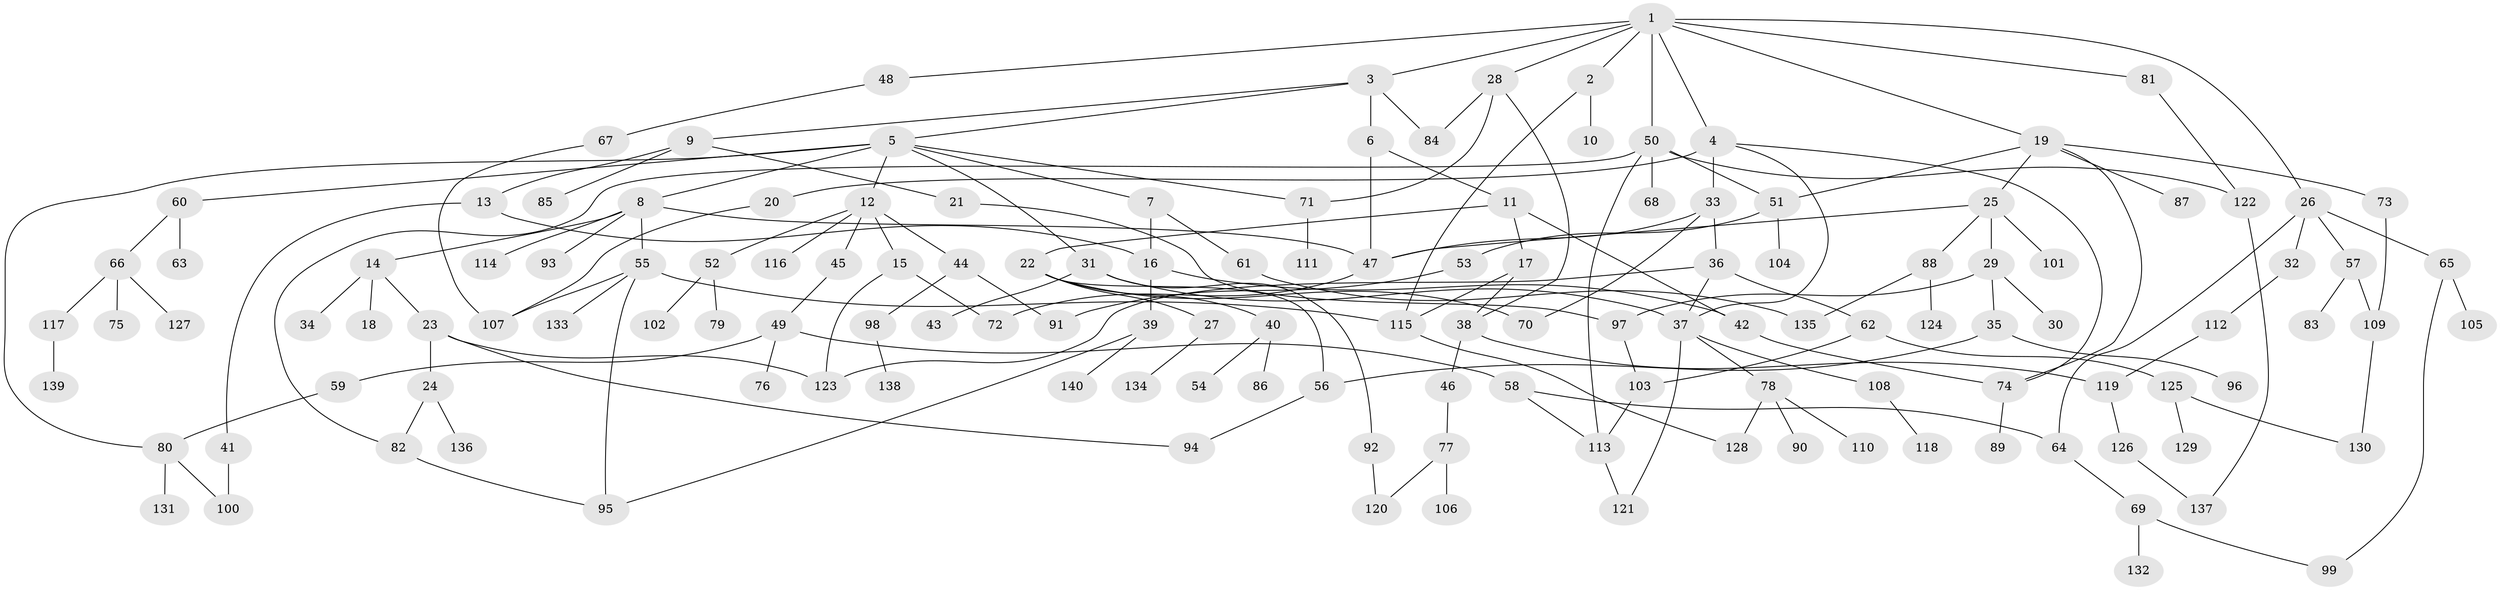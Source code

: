 // coarse degree distribution, {9: 0.023809523809523808, 5: 0.10714285714285714, 8: 0.023809523809523808, 3: 0.25, 7: 0.023809523809523808, 4: 0.05952380952380952, 1: 0.2619047619047619, 6: 0.03571428571428571, 2: 0.21428571428571427}
// Generated by graph-tools (version 1.1) at 2025/16/03/04/25 18:16:52]
// undirected, 140 vertices, 183 edges
graph export_dot {
graph [start="1"]
  node [color=gray90,style=filled];
  1;
  2;
  3;
  4;
  5;
  6;
  7;
  8;
  9;
  10;
  11;
  12;
  13;
  14;
  15;
  16;
  17;
  18;
  19;
  20;
  21;
  22;
  23;
  24;
  25;
  26;
  27;
  28;
  29;
  30;
  31;
  32;
  33;
  34;
  35;
  36;
  37;
  38;
  39;
  40;
  41;
  42;
  43;
  44;
  45;
  46;
  47;
  48;
  49;
  50;
  51;
  52;
  53;
  54;
  55;
  56;
  57;
  58;
  59;
  60;
  61;
  62;
  63;
  64;
  65;
  66;
  67;
  68;
  69;
  70;
  71;
  72;
  73;
  74;
  75;
  76;
  77;
  78;
  79;
  80;
  81;
  82;
  83;
  84;
  85;
  86;
  87;
  88;
  89;
  90;
  91;
  92;
  93;
  94;
  95;
  96;
  97;
  98;
  99;
  100;
  101;
  102;
  103;
  104;
  105;
  106;
  107;
  108;
  109;
  110;
  111;
  112;
  113;
  114;
  115;
  116;
  117;
  118;
  119;
  120;
  121;
  122;
  123;
  124;
  125;
  126;
  127;
  128;
  129;
  130;
  131;
  132;
  133;
  134;
  135;
  136;
  137;
  138;
  139;
  140;
  1 -- 2;
  1 -- 3;
  1 -- 4;
  1 -- 19;
  1 -- 26;
  1 -- 28;
  1 -- 48;
  1 -- 50;
  1 -- 81;
  2 -- 10;
  2 -- 115;
  3 -- 5;
  3 -- 6;
  3 -- 9;
  3 -- 84;
  4 -- 20;
  4 -- 33;
  4 -- 37;
  4 -- 74;
  5 -- 7;
  5 -- 8;
  5 -- 12;
  5 -- 31;
  5 -- 60;
  5 -- 71;
  5 -- 80;
  6 -- 11;
  6 -- 47;
  7 -- 61;
  7 -- 16;
  8 -- 14;
  8 -- 55;
  8 -- 93;
  8 -- 114;
  8 -- 47;
  9 -- 13;
  9 -- 21;
  9 -- 85;
  11 -- 17;
  11 -- 22;
  11 -- 42;
  12 -- 15;
  12 -- 44;
  12 -- 45;
  12 -- 52;
  12 -- 116;
  13 -- 16;
  13 -- 41;
  14 -- 18;
  14 -- 23;
  14 -- 34;
  15 -- 72;
  15 -- 123;
  16 -- 39;
  16 -- 42;
  17 -- 115;
  17 -- 38;
  19 -- 25;
  19 -- 73;
  19 -- 74;
  19 -- 87;
  19 -- 51;
  20 -- 107;
  21 -- 97;
  22 -- 27;
  22 -- 40;
  22 -- 56;
  22 -- 70;
  23 -- 24;
  23 -- 94;
  23 -- 123;
  24 -- 82;
  24 -- 136;
  25 -- 29;
  25 -- 88;
  25 -- 101;
  25 -- 47;
  26 -- 32;
  26 -- 57;
  26 -- 64;
  26 -- 65;
  27 -- 134;
  28 -- 38;
  28 -- 84;
  28 -- 71;
  29 -- 30;
  29 -- 35;
  29 -- 97;
  31 -- 37;
  31 -- 43;
  31 -- 92;
  32 -- 112;
  33 -- 36;
  33 -- 47;
  33 -- 70;
  35 -- 96;
  35 -- 56;
  36 -- 62;
  36 -- 37;
  36 -- 123;
  37 -- 78;
  37 -- 108;
  37 -- 121;
  38 -- 46;
  38 -- 119;
  39 -- 140;
  39 -- 95;
  40 -- 54;
  40 -- 86;
  41 -- 100;
  42 -- 74;
  44 -- 91;
  44 -- 98;
  45 -- 49;
  46 -- 77;
  47 -- 72;
  48 -- 67;
  49 -- 58;
  49 -- 59;
  49 -- 76;
  50 -- 51;
  50 -- 68;
  50 -- 113;
  50 -- 122;
  50 -- 82;
  51 -- 53;
  51 -- 104;
  52 -- 79;
  52 -- 102;
  53 -- 91;
  55 -- 95;
  55 -- 133;
  55 -- 107;
  55 -- 115;
  56 -- 94;
  57 -- 83;
  57 -- 109;
  58 -- 113;
  58 -- 64;
  59 -- 80;
  60 -- 63;
  60 -- 66;
  61 -- 135;
  62 -- 125;
  62 -- 103;
  64 -- 69;
  65 -- 105;
  65 -- 99;
  66 -- 75;
  66 -- 117;
  66 -- 127;
  67 -- 107;
  69 -- 99;
  69 -- 132;
  71 -- 111;
  73 -- 109;
  74 -- 89;
  77 -- 106;
  77 -- 120;
  78 -- 90;
  78 -- 110;
  78 -- 128;
  80 -- 131;
  80 -- 100;
  81 -- 122;
  82 -- 95;
  88 -- 124;
  88 -- 135;
  92 -- 120;
  97 -- 103;
  98 -- 138;
  103 -- 113;
  108 -- 118;
  109 -- 130;
  112 -- 119;
  113 -- 121;
  115 -- 128;
  117 -- 139;
  119 -- 126;
  122 -- 137;
  125 -- 129;
  125 -- 130;
  126 -- 137;
}
